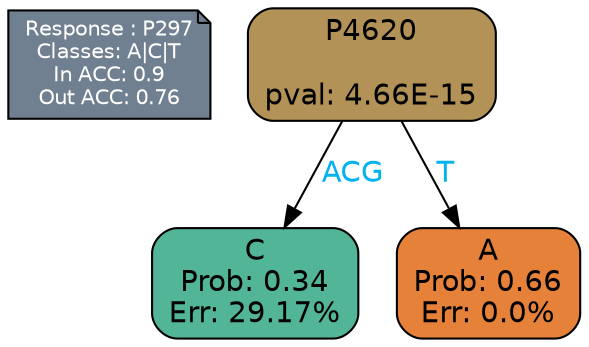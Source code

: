 digraph Tree {
node [shape=box, style="filled, rounded", color="black", fontname=helvetica] ;
graph [ranksep=equally, splines=polylines, bgcolor=transparent, dpi=600] ;
edge [fontname=helvetica] ;
LEGEND [label="Response : P297
Classes: A|C|T
In ACC: 0.9
Out ACC: 0.76
",shape=note,align=left,style=filled,fillcolor="slategray",fontcolor="white",fontsize=10];1 [label="P4620

pval: 4.66E-15", fillcolor="#b39258"] ;
2 [label="C
Prob: 0.34
Err: 29.17%", fillcolor="#52b597"] ;
3 [label="A
Prob: 0.66
Err: 0.0%", fillcolor="#e58139"] ;
1 -> 2 [label="ACG",fontcolor=deepskyblue2] ;
1 -> 3 [label="T",fontcolor=deepskyblue2] ;
{rank = same; 2;3;}{rank = same; LEGEND;1;}}
